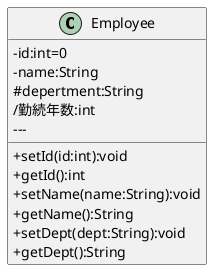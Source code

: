 @startuml
skinparam classAttributeIconSize 0
' class A <<stereotype>>{} 
' class B {
' - 属性１:int
' - 属性２:String
' }
' class C {
' ---
' + 操作１():void
' + 操作２():String
' }
' class D {
' - 属性１:int
' - 属性２:String
' ---
' + 操作１():void
' + 操作２():String
' }
class Employee{
- id:int=0
- name:String
#depertment:String
/勤続年数:int
    ---
+setId(id:int):void
+getId():int
+setName(name:String):void
+getName():String
+setDept(dept:String):void
+getDept():String
}
@enduml
